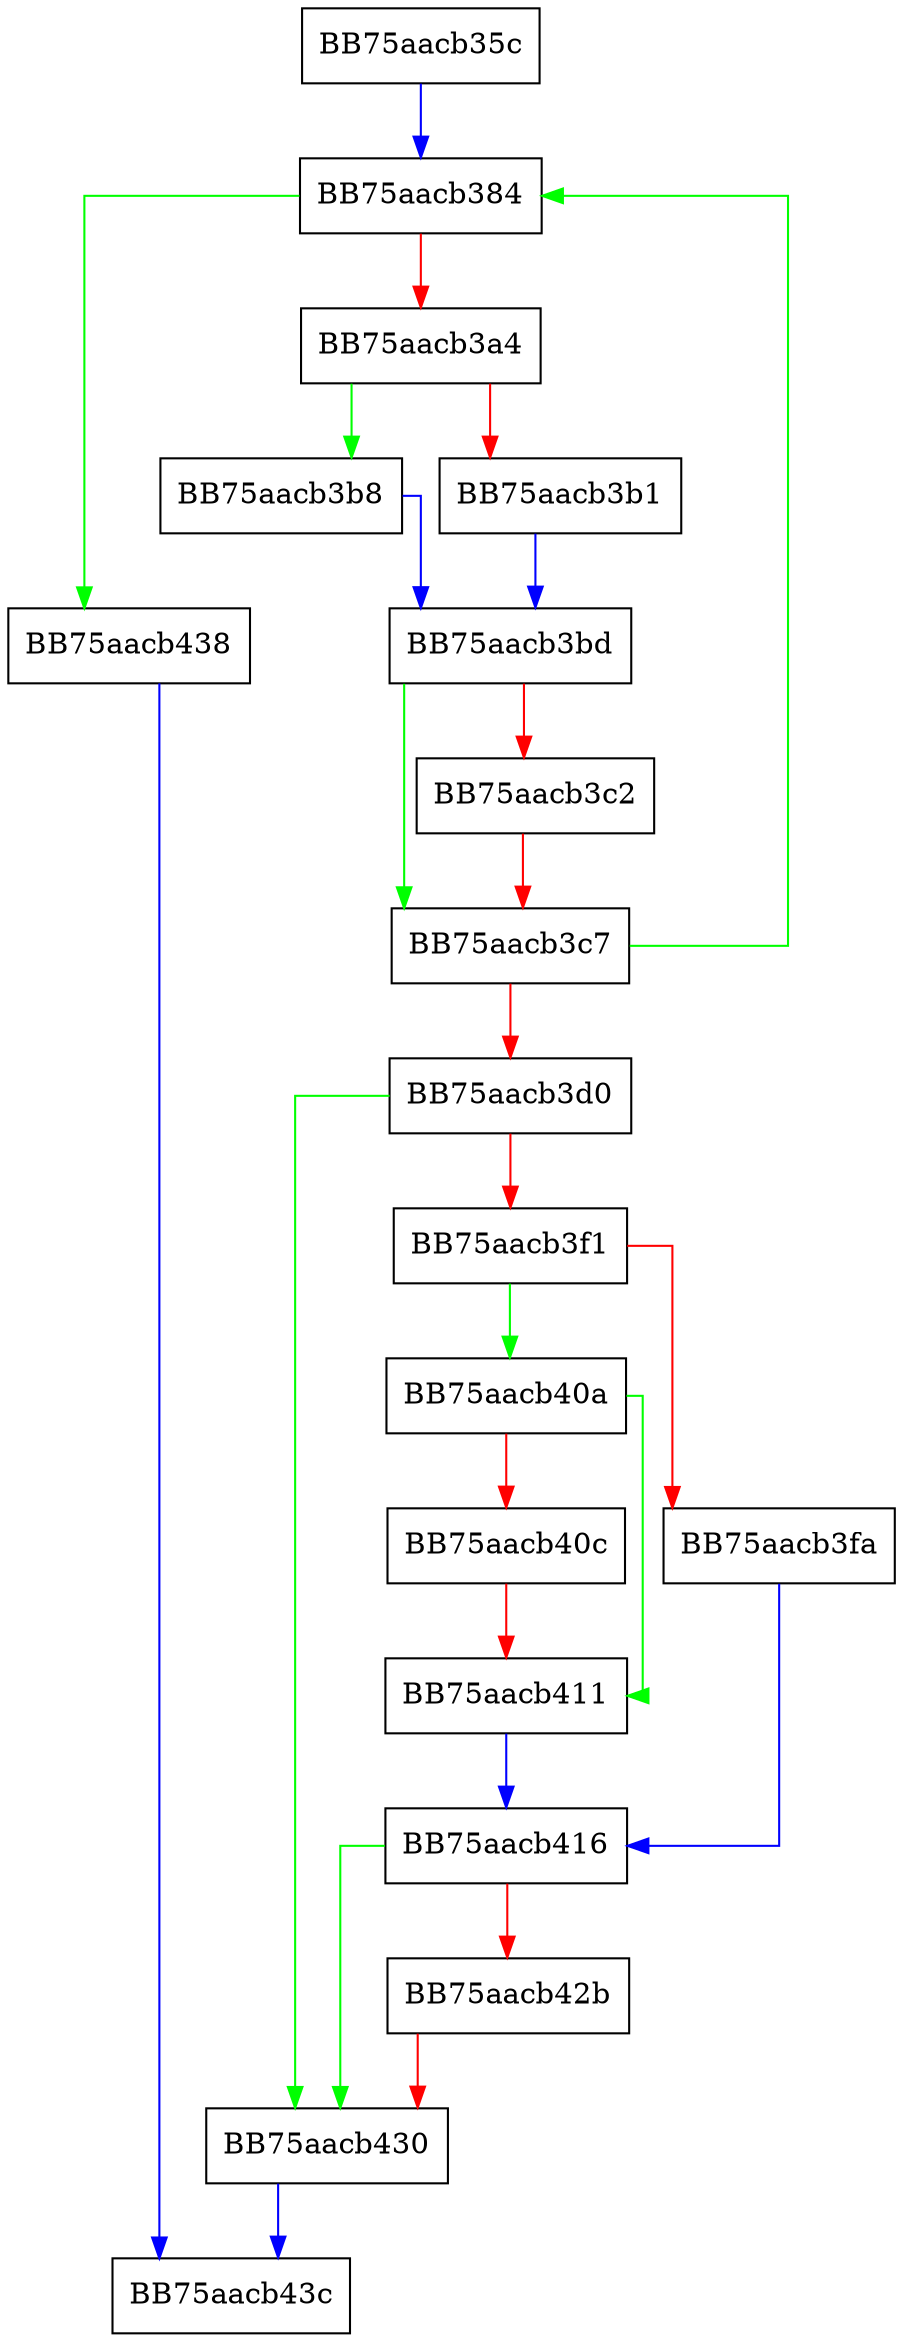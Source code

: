 digraph Decode {
  node [shape="box"];
  graph [splines=ortho];
  BB75aacb35c -> BB75aacb384 [color="blue"];
  BB75aacb384 -> BB75aacb438 [color="green"];
  BB75aacb384 -> BB75aacb3a4 [color="red"];
  BB75aacb3a4 -> BB75aacb3b8 [color="green"];
  BB75aacb3a4 -> BB75aacb3b1 [color="red"];
  BB75aacb3b1 -> BB75aacb3bd [color="blue"];
  BB75aacb3b8 -> BB75aacb3bd [color="blue"];
  BB75aacb3bd -> BB75aacb3c7 [color="green"];
  BB75aacb3bd -> BB75aacb3c2 [color="red"];
  BB75aacb3c2 -> BB75aacb3c7 [color="red"];
  BB75aacb3c7 -> BB75aacb384 [color="green"];
  BB75aacb3c7 -> BB75aacb3d0 [color="red"];
  BB75aacb3d0 -> BB75aacb430 [color="green"];
  BB75aacb3d0 -> BB75aacb3f1 [color="red"];
  BB75aacb3f1 -> BB75aacb40a [color="green"];
  BB75aacb3f1 -> BB75aacb3fa [color="red"];
  BB75aacb3fa -> BB75aacb416 [color="blue"];
  BB75aacb40a -> BB75aacb411 [color="green"];
  BB75aacb40a -> BB75aacb40c [color="red"];
  BB75aacb40c -> BB75aacb411 [color="red"];
  BB75aacb411 -> BB75aacb416 [color="blue"];
  BB75aacb416 -> BB75aacb430 [color="green"];
  BB75aacb416 -> BB75aacb42b [color="red"];
  BB75aacb42b -> BB75aacb430 [color="red"];
  BB75aacb430 -> BB75aacb43c [color="blue"];
  BB75aacb438 -> BB75aacb43c [color="blue"];
}